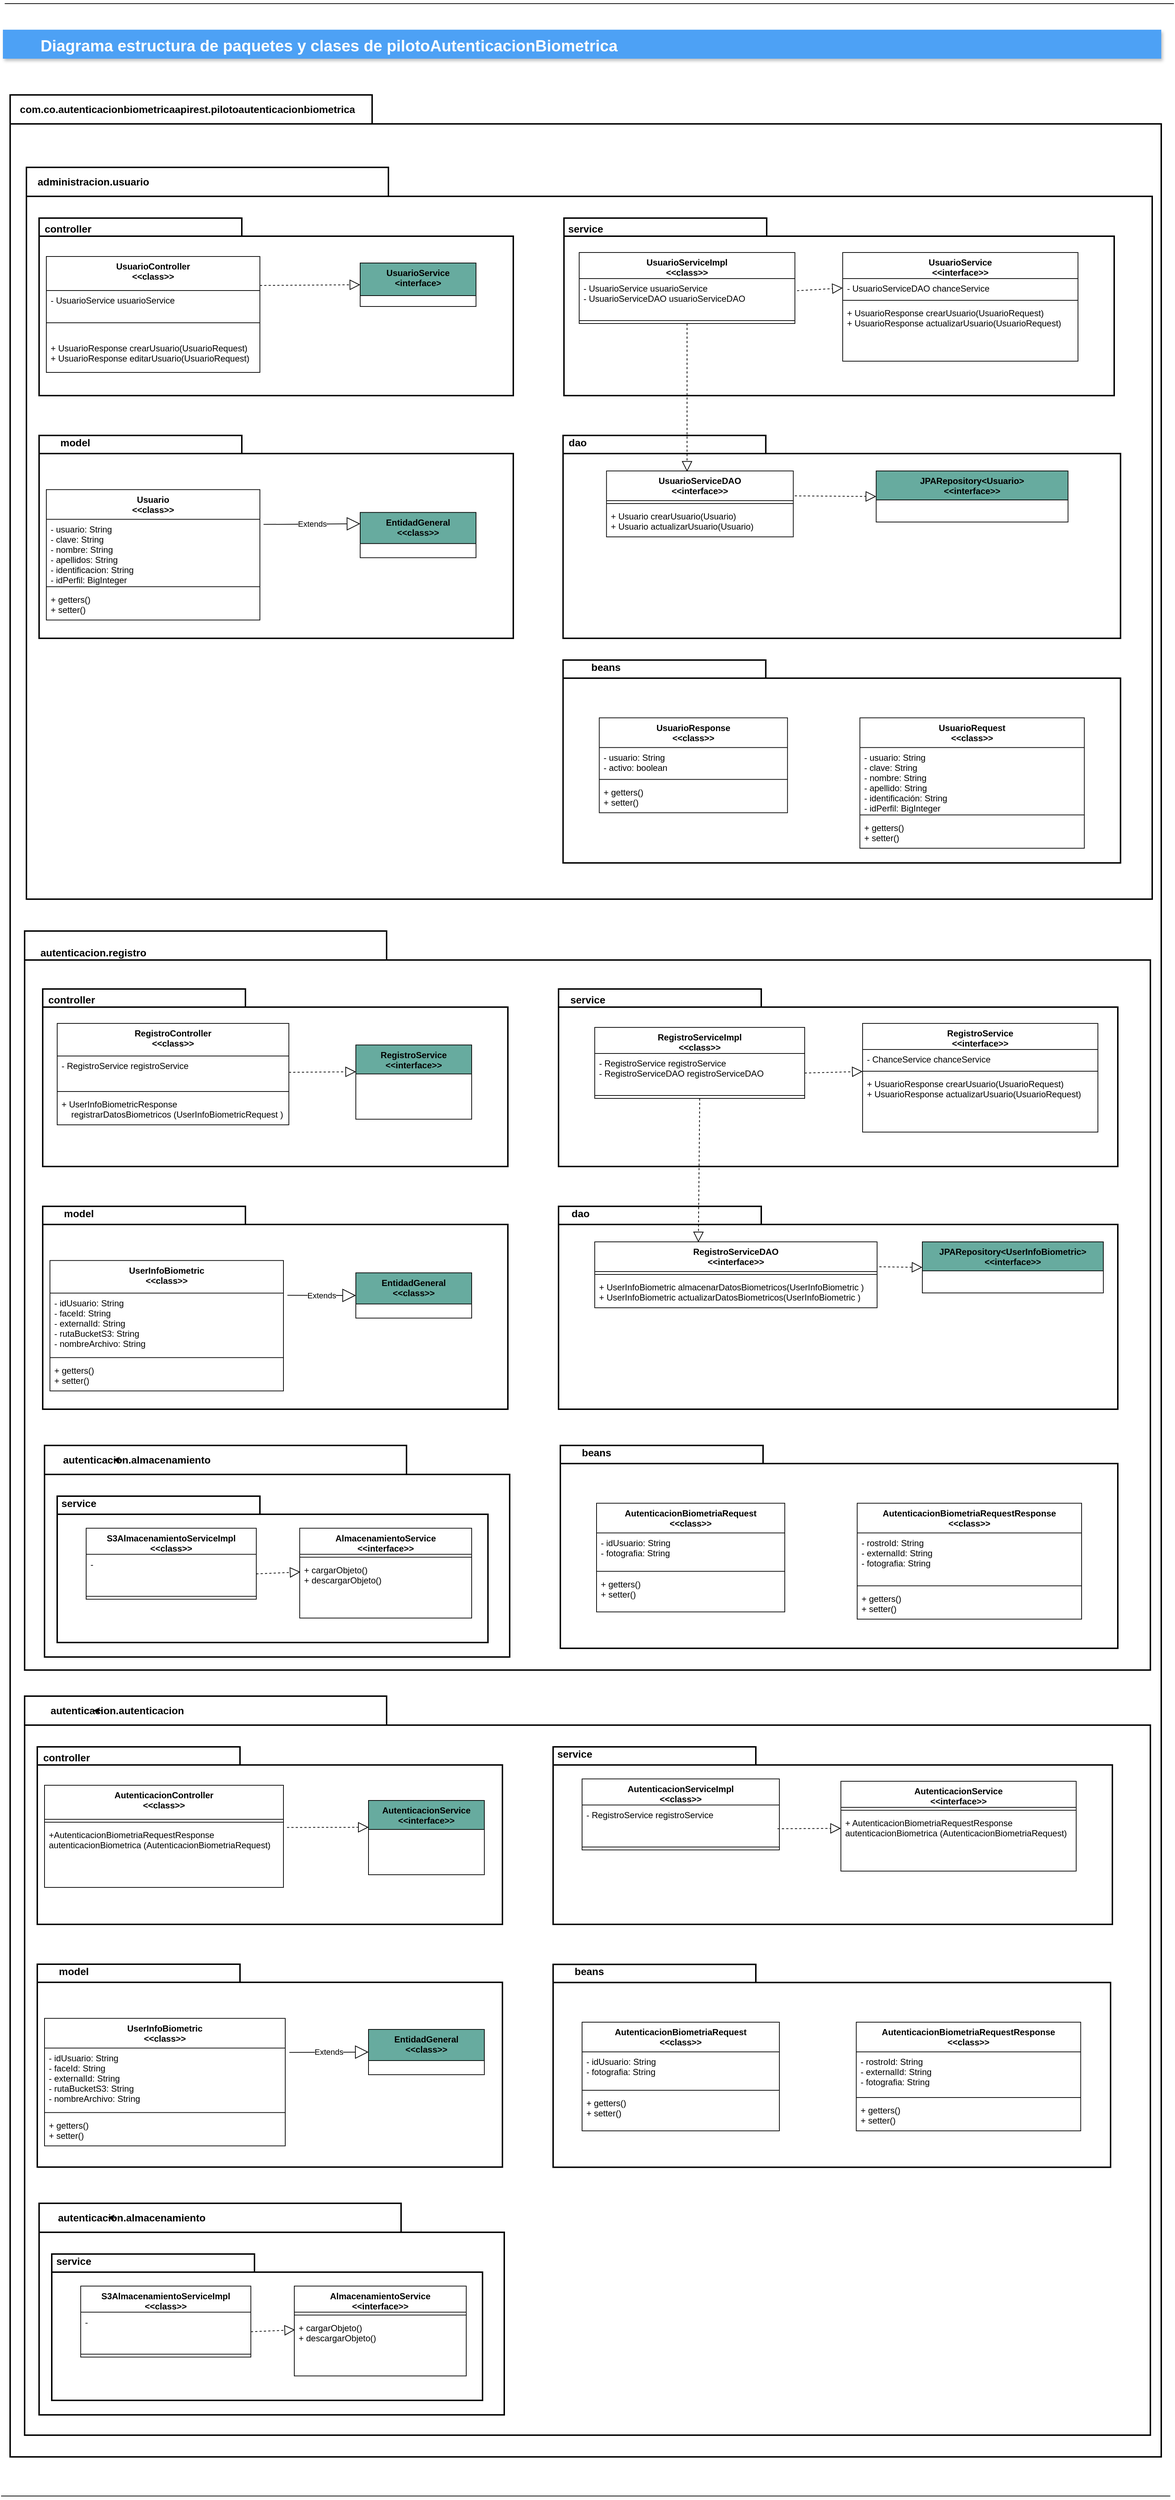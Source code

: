 <mxfile version="15.1.2" type="github">
  <diagram name="Page-1" id="C5RBs43oDa-KdzZeNtuy">
    <mxGraphModel dx="2274" dy="1919" grid="1" gridSize="10" guides="1" tooltips="1" connect="1" arrows="1" fold="1" page="1" pageScale="1" pageWidth="827" pageHeight="1169" math="0" shadow="0">
      <root>
        <mxCell id="WIyWlLk6GJQsqaUBKTNV-0" />
        <mxCell id="WIyWlLk6GJQsqaUBKTNV-1" parent="WIyWlLk6GJQsqaUBKTNV-0" />
        <mxCell id="ZkG7YZKgN6aRXEiA2xdE-0" value="" style="shape=folder;tabWidth=500;tabHeight=40;tabPosition=left;strokeWidth=2;html=1;whiteSpace=wrap;align=center;" parent="WIyWlLk6GJQsqaUBKTNV-1" vertex="1">
          <mxGeometry x="-800" y="90" width="1590" height="3260" as="geometry" />
        </mxCell>
        <mxCell id="ZkG7YZKgN6aRXEiA2xdE-43" value="" style="shape=folder;tabWidth=500;tabHeight=40;tabPosition=left;strokeWidth=2;html=1;whiteSpace=wrap;align=center;" parent="WIyWlLk6GJQsqaUBKTNV-1" vertex="1">
          <mxGeometry x="-777.5" y="190" width="1555" height="1010" as="geometry" />
        </mxCell>
        <mxCell id="ZkG7YZKgN6aRXEiA2xdE-1" value="&lt;b&gt;&lt;font style=&quot;font-size: 14px&quot;&gt;com.&lt;/font&gt;&lt;/b&gt;&lt;font&gt;&lt;b style=&quot;font-size: 14px&quot;&gt;co.autenticacionbiometricaapirest.&lt;/b&gt;&lt;span style=&quot;font-size: 14px&quot;&gt;&lt;b&gt;pilotoautenticacionbiometrica&lt;/b&gt;&lt;/span&gt;&lt;/font&gt;" style="text;html=1;strokeColor=none;fillColor=none;align=center;verticalAlign=middle;whiteSpace=wrap;rounded=0;" parent="WIyWlLk6GJQsqaUBKTNV-1" vertex="1">
          <mxGeometry x="-575" y="100" width="40" height="20" as="geometry" />
        </mxCell>
        <mxCell id="ZkG7YZKgN6aRXEiA2xdE-2" value="" style="shape=folder;tabWidth=280;tabHeight=25;tabPosition=left;strokeWidth=2;html=1;whiteSpace=wrap;align=center;" parent="WIyWlLk6GJQsqaUBKTNV-1" vertex="1">
          <mxGeometry x="-760" y="260" width="655" height="245" as="geometry" />
        </mxCell>
        <mxCell id="ZkG7YZKgN6aRXEiA2xdE-3" value="&lt;b&gt;&lt;font style=&quot;font-size: 14px&quot;&gt;controller&lt;/font&gt;&lt;/b&gt;" style="text;html=1;strokeColor=none;fillColor=none;align=center;verticalAlign=middle;whiteSpace=wrap;rounded=0;" parent="WIyWlLk6GJQsqaUBKTNV-1" vertex="1">
          <mxGeometry x="-740" y="265" width="40" height="20" as="geometry" />
        </mxCell>
        <mxCell id="ZkG7YZKgN6aRXEiA2xdE-4" value="" style="shape=folder;tabWidth=280;tabHeight=25;tabPosition=left;strokeWidth=2;html=1;whiteSpace=wrap;align=center;" parent="WIyWlLk6GJQsqaUBKTNV-1" vertex="1">
          <mxGeometry x="-760" y="560" width="655" height="280" as="geometry" />
        </mxCell>
        <mxCell id="ZkG7YZKgN6aRXEiA2xdE-5" value="&lt;b&gt;&lt;font style=&quot;font-size: 14px&quot;&gt;model&lt;/font&gt;&lt;/b&gt;" style="text;html=1;strokeColor=none;fillColor=none;align=center;verticalAlign=middle;whiteSpace=wrap;rounded=0;" parent="WIyWlLk6GJQsqaUBKTNV-1" vertex="1">
          <mxGeometry x="-730" y="560" width="40" height="20" as="geometry" />
        </mxCell>
        <mxCell id="ZkG7YZKgN6aRXEiA2xdE-6" value="" style="shape=folder;tabWidth=280;tabHeight=25;tabPosition=left;strokeWidth=2;html=1;whiteSpace=wrap;align=center;" parent="WIyWlLk6GJQsqaUBKTNV-1" vertex="1">
          <mxGeometry x="-35" y="260" width="760" height="245" as="geometry" />
        </mxCell>
        <mxCell id="ZkG7YZKgN6aRXEiA2xdE-7" value="&lt;b&gt;&lt;font style=&quot;font-size: 14px&quot;&gt;service&lt;/font&gt;&lt;/b&gt;" style="text;html=1;strokeColor=none;fillColor=none;align=center;verticalAlign=middle;whiteSpace=wrap;rounded=0;" parent="WIyWlLk6GJQsqaUBKTNV-1" vertex="1">
          <mxGeometry x="-25" y="265" width="40" height="20" as="geometry" />
        </mxCell>
        <mxCell id="ZkG7YZKgN6aRXEiA2xdE-8" value="" style="shape=folder;tabWidth=280;tabHeight=25;tabPosition=left;strokeWidth=2;html=1;whiteSpace=wrap;align=center;" parent="WIyWlLk6GJQsqaUBKTNV-1" vertex="1">
          <mxGeometry x="-36.25" y="560" width="770" height="280" as="geometry" />
        </mxCell>
        <mxCell id="ZkG7YZKgN6aRXEiA2xdE-9" value="&lt;b&gt;&lt;font style=&quot;font-size: 14px&quot;&gt;dao&lt;/font&gt;&lt;/b&gt;" style="text;html=1;strokeColor=none;fillColor=none;align=center;verticalAlign=middle;whiteSpace=wrap;rounded=0;" parent="WIyWlLk6GJQsqaUBKTNV-1" vertex="1">
          <mxGeometry x="-36.25" y="560" width="40" height="20" as="geometry" />
        </mxCell>
        <mxCell id="ZkG7YZKgN6aRXEiA2xdE-10" value="UsuarioController&#xa;&lt;&lt;class&gt;&gt;" style="swimlane;fontStyle=1;align=center;verticalAlign=top;childLayout=stackLayout;horizontal=1;startSize=47;horizontalStack=0;resizeParent=1;resizeParentMax=0;resizeLast=0;collapsible=1;marginBottom=0;" parent="WIyWlLk6GJQsqaUBKTNV-1" vertex="1">
          <mxGeometry x="-750" y="313" width="295" height="160" as="geometry" />
        </mxCell>
        <mxCell id="pT40YXzvtfvU8U6z0MkU-7" value="- UsuarioService usuarioService" style="text;strokeColor=none;fillColor=none;align=left;verticalAlign=top;spacingLeft=4;spacingRight=4;overflow=hidden;rotatable=0;points=[[0,0.5],[1,0.5]];portConstraint=eastwest;" parent="ZkG7YZKgN6aRXEiA2xdE-10" vertex="1">
          <mxGeometry y="47" width="295" height="23" as="geometry" />
        </mxCell>
        <mxCell id="ZkG7YZKgN6aRXEiA2xdE-11" value="" style="line;strokeWidth=1;fillColor=none;align=left;verticalAlign=middle;spacingTop=-1;spacingLeft=3;spacingRight=3;rotatable=0;labelPosition=right;points=[];portConstraint=eastwest;" parent="ZkG7YZKgN6aRXEiA2xdE-10" vertex="1">
          <mxGeometry y="70" width="295" height="43" as="geometry" />
        </mxCell>
        <mxCell id="ZkG7YZKgN6aRXEiA2xdE-12" value="+ UsuarioResponse crearUsuario(UsuarioRequest)&#xa;+ UsuarioResponse editarUsuario(UsuarioRequest)" style="text;strokeColor=none;fillColor=none;align=left;verticalAlign=top;spacingLeft=4;spacingRight=4;overflow=hidden;rotatable=0;points=[[0,0.5],[1,0.5]];portConstraint=eastwest;" parent="ZkG7YZKgN6aRXEiA2xdE-10" vertex="1">
          <mxGeometry y="113" width="295" height="47" as="geometry" />
        </mxCell>
        <mxCell id="ZkG7YZKgN6aRXEiA2xdE-14" value="UsuarioService&#xa;&lt;interface&gt;" style="swimlane;fontStyle=1;align=center;verticalAlign=top;childLayout=stackLayout;horizontal=1;startSize=45;horizontalStack=0;resizeParent=1;resizeParentMax=0;resizeLast=0;collapsible=1;marginBottom=0;fillColor=#67AB9F;" parent="WIyWlLk6GJQsqaUBKTNV-1" vertex="1">
          <mxGeometry x="-316.5" y="322" width="160" height="60" as="geometry" />
        </mxCell>
        <mxCell id="ZkG7YZKgN6aRXEiA2xdE-18" value="Extends" style="endArrow=block;endSize=16;endFill=0;html=1;entryX=0;entryY=0.25;entryDx=0;entryDy=0;exitX=1.017;exitY=0.267;exitDx=0;exitDy=0;exitPerimeter=0;startArrow=none;" parent="WIyWlLk6GJQsqaUBKTNV-1" source="ZkG7YZKgN6aRXEiA2xdE-54" target="ZkG7YZKgN6aRXEiA2xdE-98" edge="1">
          <mxGeometry width="160" relative="1" as="geometry">
            <mxPoint x="-566.94" y="690.282" as="sourcePoint" />
            <mxPoint x="-455" y="670" as="targetPoint" />
          </mxGeometry>
        </mxCell>
        <mxCell id="ZkG7YZKgN6aRXEiA2xdE-27" value="UsuarioServiceImpl&#xa;&lt;&lt;class&gt;&gt;" style="swimlane;fontStyle=1;align=center;verticalAlign=top;childLayout=stackLayout;horizontal=1;startSize=36;horizontalStack=0;resizeParent=1;resizeParentMax=0;resizeLast=0;collapsible=1;marginBottom=0;fillColor=#FFFFFF;" parent="WIyWlLk6GJQsqaUBKTNV-1" vertex="1">
          <mxGeometry x="-14" y="307.5" width="298" height="98" as="geometry" />
        </mxCell>
        <mxCell id="ZkG7YZKgN6aRXEiA2xdE-28" value="- UsuarioService usuarioService&#xa;- UsuarioServiceDAO usuarioServiceDAO" style="text;strokeColor=none;fillColor=none;align=left;verticalAlign=top;spacingLeft=4;spacingRight=4;overflow=hidden;rotatable=0;points=[[0,0.5],[1,0.5]];portConstraint=eastwest;" parent="ZkG7YZKgN6aRXEiA2xdE-27" vertex="1">
          <mxGeometry y="36" width="298" height="54" as="geometry" />
        </mxCell>
        <mxCell id="ZkG7YZKgN6aRXEiA2xdE-29" value="" style="line;strokeWidth=1;fillColor=none;align=left;verticalAlign=middle;spacingTop=-1;spacingLeft=3;spacingRight=3;rotatable=0;labelPosition=right;points=[];portConstraint=eastwest;" parent="ZkG7YZKgN6aRXEiA2xdE-27" vertex="1">
          <mxGeometry y="90" width="298" height="8" as="geometry" />
        </mxCell>
        <mxCell id="ZkG7YZKgN6aRXEiA2xdE-33" value="Diagrama estructura de paquetes y clases de pilotoAutenticacionBiometrica" style="fillColor=#4DA1F5;strokeColor=none;shadow=1;gradientColor=none;fontSize=22;align=left;spacingLeft=50;fontColor=#ffffff;fontStyle=1" parent="WIyWlLk6GJQsqaUBKTNV-1" vertex="1">
          <mxGeometry x="-810" width="1600" height="40" as="geometry" />
        </mxCell>
        <mxCell id="ZkG7YZKgN6aRXEiA2xdE-34" value="" style="line;strokeWidth=1;fillColor=none;align=left;verticalAlign=middle;spacingTop=-1;spacingLeft=3;spacingRight=3;rotatable=0;labelPosition=right;points=[];portConstraint=eastwest;" parent="WIyWlLk6GJQsqaUBKTNV-1" vertex="1">
          <mxGeometry x="-812.5" y="3400" width="1615" height="8" as="geometry" />
        </mxCell>
        <mxCell id="ZkG7YZKgN6aRXEiA2xdE-35" value="UsuarioServiceDAO&#xa;&lt;&lt;interface&gt;&gt;" style="swimlane;fontStyle=1;align=center;verticalAlign=top;childLayout=stackLayout;horizontal=1;startSize=41;horizontalStack=0;resizeParent=1;resizeParentMax=0;resizeLast=0;collapsible=1;marginBottom=0;fillColor=#FFFFFF;" parent="WIyWlLk6GJQsqaUBKTNV-1" vertex="1">
          <mxGeometry x="23.75" y="609" width="258" height="91" as="geometry" />
        </mxCell>
        <mxCell id="ZkG7YZKgN6aRXEiA2xdE-37" value="" style="line;strokeWidth=1;fillColor=none;align=left;verticalAlign=middle;spacingTop=-1;spacingLeft=3;spacingRight=3;rotatable=0;labelPosition=right;points=[];portConstraint=eastwest;" parent="ZkG7YZKgN6aRXEiA2xdE-35" vertex="1">
          <mxGeometry y="41" width="258" height="8" as="geometry" />
        </mxCell>
        <mxCell id="ZkG7YZKgN6aRXEiA2xdE-38" value="+ Usuario crearUsuario(Usuario)&#xa;+ Usuario actualizarUsuario(Usuario)" style="text;strokeColor=none;fillColor=none;align=left;verticalAlign=top;spacingLeft=4;spacingRight=4;overflow=hidden;rotatable=0;points=[[0,0.5],[1,0.5]];portConstraint=eastwest;" parent="ZkG7YZKgN6aRXEiA2xdE-35" vertex="1">
          <mxGeometry y="49" width="258" height="42" as="geometry" />
        </mxCell>
        <mxCell id="ZkG7YZKgN6aRXEiA2xdE-40" value="JPARepository&lt;Usuario&gt;&#xa;&lt;&lt;interface&gt;&gt;" style="swimlane;fontStyle=1;align=center;verticalAlign=top;childLayout=stackLayout;horizontal=1;startSize=40;horizontalStack=0;resizeParent=1;resizeParentMax=0;resizeLast=0;collapsible=1;marginBottom=0;fillColor=#67AB9F;" parent="WIyWlLk6GJQsqaUBKTNV-1" vertex="1">
          <mxGeometry x="396.25" y="609" width="265" height="70.5" as="geometry" />
        </mxCell>
        <mxCell id="ZkG7YZKgN6aRXEiA2xdE-44" value="&lt;span style=&quot;font-size: 14px&quot;&gt;&lt;b&gt;administracion.usuario&lt;/b&gt;&lt;/span&gt;" style="text;html=1;strokeColor=none;fillColor=none;align=center;verticalAlign=middle;whiteSpace=wrap;rounded=0;" parent="WIyWlLk6GJQsqaUBKTNV-1" vertex="1">
          <mxGeometry x="-705" y="200" width="40" height="20" as="geometry" />
        </mxCell>
        <mxCell id="ZkG7YZKgN6aRXEiA2xdE-48" value="" style="endArrow=block;dashed=1;endFill=0;endSize=12;html=1;exitX=1.01;exitY=0.31;exitDx=0;exitDy=0;entryX=0;entryY=0.5;entryDx=0;entryDy=0;exitPerimeter=0;" parent="WIyWlLk6GJQsqaUBKTNV-1" source="ZkG7YZKgN6aRXEiA2xdE-28" target="ZkG7YZKgN6aRXEiA2xdE-50" edge="1">
          <mxGeometry width="160" relative="1" as="geometry">
            <mxPoint x="385" y="400" as="sourcePoint" />
            <mxPoint x="375" y="370" as="targetPoint" />
          </mxGeometry>
        </mxCell>
        <mxCell id="ZkG7YZKgN6aRXEiA2xdE-49" value="UsuarioService&#xa;&lt;&lt;interface&gt;&gt;" style="swimlane;fontStyle=1;align=center;verticalAlign=top;childLayout=stackLayout;horizontal=1;startSize=36;horizontalStack=0;resizeParent=1;resizeParentMax=0;resizeLast=0;collapsible=1;marginBottom=0;fillColor=#FFFFFF;" parent="WIyWlLk6GJQsqaUBKTNV-1" vertex="1">
          <mxGeometry x="350" y="307.5" width="325" height="150" as="geometry" />
        </mxCell>
        <mxCell id="ZkG7YZKgN6aRXEiA2xdE-50" value="- UsuarioServiceDAO chanceService" style="text;strokeColor=none;fillColor=none;align=left;verticalAlign=top;spacingLeft=4;spacingRight=4;overflow=hidden;rotatable=0;points=[[0,0.5],[1,0.5]];portConstraint=eastwest;" parent="ZkG7YZKgN6aRXEiA2xdE-49" vertex="1">
          <mxGeometry y="36" width="325" height="26" as="geometry" />
        </mxCell>
        <mxCell id="ZkG7YZKgN6aRXEiA2xdE-51" value="" style="line;strokeWidth=1;fillColor=none;align=left;verticalAlign=middle;spacingTop=-1;spacingLeft=3;spacingRight=3;rotatable=0;labelPosition=right;points=[];portConstraint=eastwest;" parent="ZkG7YZKgN6aRXEiA2xdE-49" vertex="1">
          <mxGeometry y="62" width="325" height="8" as="geometry" />
        </mxCell>
        <mxCell id="ZkG7YZKgN6aRXEiA2xdE-52" value="+ UsuarioResponse crearUsuario(UsuarioRequest)&#xa;+ UsuarioResponse actualizarUsuario(UsuarioRequest)" style="text;strokeColor=none;fillColor=none;align=left;verticalAlign=top;spacingLeft=4;spacingRight=4;overflow=hidden;rotatable=0;points=[[0,0.5],[1,0.5]];portConstraint=eastwest;" parent="ZkG7YZKgN6aRXEiA2xdE-49" vertex="1">
          <mxGeometry y="70" width="325" height="80" as="geometry" />
        </mxCell>
        <mxCell id="ZkG7YZKgN6aRXEiA2xdE-53" value="" style="endArrow=block;dashed=1;endFill=0;endSize=12;html=1;exitX=1.008;exitY=0.378;exitDx=0;exitDy=0;entryX=0;entryY=0.5;entryDx=0;entryDy=0;exitPerimeter=0;" parent="WIyWlLk6GJQsqaUBKTNV-1" source="ZkG7YZKgN6aRXEiA2xdE-35" target="ZkG7YZKgN6aRXEiA2xdE-40" edge="1">
          <mxGeometry width="160" relative="1" as="geometry">
            <mxPoint x="273.75" y="670" as="sourcePoint" />
            <mxPoint x="388.75" y="636.88" as="targetPoint" />
          </mxGeometry>
        </mxCell>
        <mxCell id="ZkG7YZKgN6aRXEiA2xdE-54" value="Usuario&#xa;&lt;&lt;class&gt;&gt;" style="swimlane;fontStyle=1;align=center;verticalAlign=top;childLayout=stackLayout;horizontal=1;startSize=41;horizontalStack=0;resizeParent=1;resizeParentMax=0;resizeLast=0;collapsible=1;marginBottom=0;fillColor=#FFFFFF;" parent="WIyWlLk6GJQsqaUBKTNV-1" vertex="1">
          <mxGeometry x="-750" y="634.75" width="295" height="180" as="geometry" />
        </mxCell>
        <mxCell id="ZkG7YZKgN6aRXEiA2xdE-55" value="- usuario: String&#xa;- clave: String&#xa;- nombre: String&#xa;- apellidos: String&#xa;- identificacion: String&#xa;- idPerfil: BigInteger" style="text;strokeColor=none;fillColor=none;align=left;verticalAlign=top;spacingLeft=4;spacingRight=4;overflow=hidden;rotatable=0;points=[[0,0.5],[1,0.5]];portConstraint=eastwest;" parent="ZkG7YZKgN6aRXEiA2xdE-54" vertex="1">
          <mxGeometry y="41" width="295" height="89" as="geometry" />
        </mxCell>
        <mxCell id="ZkG7YZKgN6aRXEiA2xdE-56" value="" style="line;strokeWidth=1;fillColor=none;align=left;verticalAlign=middle;spacingTop=-1;spacingLeft=3;spacingRight=3;rotatable=0;labelPosition=right;points=[];portConstraint=eastwest;" parent="ZkG7YZKgN6aRXEiA2xdE-54" vertex="1">
          <mxGeometry y="130" width="295" height="8" as="geometry" />
        </mxCell>
        <mxCell id="ZkG7YZKgN6aRXEiA2xdE-57" value="+ getters()&#xa;+ setter()" style="text;strokeColor=none;fillColor=none;align=left;verticalAlign=top;spacingLeft=4;spacingRight=4;overflow=hidden;rotatable=0;points=[[0,0.5],[1,0.5]];portConstraint=eastwest;" parent="ZkG7YZKgN6aRXEiA2xdE-54" vertex="1">
          <mxGeometry y="138" width="295" height="42" as="geometry" />
        </mxCell>
        <mxCell id="ZkG7YZKgN6aRXEiA2xdE-59" value="" style="shape=folder;tabWidth=500;tabHeight=40;tabPosition=left;strokeWidth=2;html=1;whiteSpace=wrap;align=center;" parent="WIyWlLk6GJQsqaUBKTNV-1" vertex="1">
          <mxGeometry x="-780" y="1244" width="1555" height="1020" as="geometry" />
        </mxCell>
        <mxCell id="ZkG7YZKgN6aRXEiA2xdE-60" value="" style="shape=folder;tabWidth=280;tabHeight=25;tabPosition=left;strokeWidth=2;html=1;whiteSpace=wrap;align=center;" parent="WIyWlLk6GJQsqaUBKTNV-1" vertex="1">
          <mxGeometry x="-755" y="1324" width="642.5" height="245" as="geometry" />
        </mxCell>
        <mxCell id="ZkG7YZKgN6aRXEiA2xdE-61" value="&lt;b&gt;&lt;font style=&quot;font-size: 14px&quot;&gt;controller&lt;/font&gt;&lt;/b&gt;" style="text;html=1;strokeColor=none;fillColor=none;align=center;verticalAlign=middle;whiteSpace=wrap;rounded=0;" parent="WIyWlLk6GJQsqaUBKTNV-1" vertex="1">
          <mxGeometry x="-735" y="1329" width="40" height="20" as="geometry" />
        </mxCell>
        <mxCell id="ZkG7YZKgN6aRXEiA2xdE-62" value="" style="shape=folder;tabWidth=280;tabHeight=25;tabPosition=left;strokeWidth=2;html=1;whiteSpace=wrap;align=center;" parent="WIyWlLk6GJQsqaUBKTNV-1" vertex="1">
          <mxGeometry x="-755" y="1624" width="642.5" height="280" as="geometry" />
        </mxCell>
        <mxCell id="ZkG7YZKgN6aRXEiA2xdE-63" value="&lt;b&gt;&lt;font style=&quot;font-size: 14px&quot;&gt;model&lt;/font&gt;&lt;/b&gt;" style="text;html=1;strokeColor=none;fillColor=none;align=center;verticalAlign=middle;whiteSpace=wrap;rounded=0;" parent="WIyWlLk6GJQsqaUBKTNV-1" vertex="1">
          <mxGeometry x="-725" y="1624" width="40" height="20" as="geometry" />
        </mxCell>
        <mxCell id="ZkG7YZKgN6aRXEiA2xdE-64" value="" style="shape=folder;tabWidth=280;tabHeight=25;tabPosition=left;strokeWidth=2;html=1;whiteSpace=wrap;align=center;" parent="WIyWlLk6GJQsqaUBKTNV-1" vertex="1">
          <mxGeometry x="-42.5" y="1324" width="772.5" height="245" as="geometry" />
        </mxCell>
        <mxCell id="ZkG7YZKgN6aRXEiA2xdE-65" value="&lt;b&gt;&lt;font style=&quot;font-size: 14px&quot;&gt;service&lt;/font&gt;&lt;/b&gt;" style="text;html=1;strokeColor=none;fillColor=none;align=center;verticalAlign=middle;whiteSpace=wrap;rounded=0;" parent="WIyWlLk6GJQsqaUBKTNV-1" vertex="1">
          <mxGeometry x="-22.5" y="1329" width="40" height="20" as="geometry" />
        </mxCell>
        <mxCell id="ZkG7YZKgN6aRXEiA2xdE-66" value="" style="shape=folder;tabWidth=280;tabHeight=25;tabPosition=left;strokeWidth=2;html=1;whiteSpace=wrap;align=center;" parent="WIyWlLk6GJQsqaUBKTNV-1" vertex="1">
          <mxGeometry x="-42.5" y="1624" width="772.5" height="280" as="geometry" />
        </mxCell>
        <mxCell id="ZkG7YZKgN6aRXEiA2xdE-67" value="&lt;b&gt;&lt;font style=&quot;font-size: 14px&quot;&gt;dao&lt;/font&gt;&lt;/b&gt;" style="text;html=1;strokeColor=none;fillColor=none;align=center;verticalAlign=middle;whiteSpace=wrap;rounded=0;" parent="WIyWlLk6GJQsqaUBKTNV-1" vertex="1">
          <mxGeometry x="-32.5" y="1624" width="40" height="20" as="geometry" />
        </mxCell>
        <mxCell id="ZkG7YZKgN6aRXEiA2xdE-73" value="Extends" style="endArrow=block;endSize=16;endFill=0;html=1;entryX=0;entryY=0.5;entryDx=0;entryDy=0;exitX=1.017;exitY=0.267;exitDx=0;exitDy=0;exitPerimeter=0;startArrow=none;" parent="WIyWlLk6GJQsqaUBKTNV-1" source="ZkG7YZKgN6aRXEiA2xdE-89" target="ZkG7YZKgN6aRXEiA2xdE-74" edge="1">
          <mxGeometry width="160" relative="1" as="geometry">
            <mxPoint x="-561.94" y="1754.282" as="sourcePoint" />
            <mxPoint x="-434" y="1725.5" as="targetPoint" />
          </mxGeometry>
        </mxCell>
        <mxCell id="ZkG7YZKgN6aRXEiA2xdE-74" value="EntidadGeneral&#xa;&lt;&lt;class&gt;&gt;" style="swimlane;fontStyle=1;align=center;verticalAlign=top;childLayout=stackLayout;horizontal=1;startSize=43;horizontalStack=0;resizeParent=1;resizeParentMax=0;resizeLast=0;collapsible=1;marginBottom=0;fillColor=#67AB9F;" parent="WIyWlLk6GJQsqaUBKTNV-1" vertex="1">
          <mxGeometry x="-322.5" y="1715.75" width="160" height="62.5" as="geometry" />
        </mxCell>
        <mxCell id="ZkG7YZKgN6aRXEiA2xdE-75" value="RegistroServiceImpl&#xa;&lt;&lt;class&gt;&gt;" style="swimlane;fontStyle=1;align=center;verticalAlign=top;childLayout=stackLayout;horizontal=1;startSize=36;horizontalStack=0;resizeParent=1;resizeParentMax=0;resizeLast=0;collapsible=1;marginBottom=0;fillColor=#FFFFFF;" parent="WIyWlLk6GJQsqaUBKTNV-1" vertex="1">
          <mxGeometry x="7.5" y="1377" width="290" height="98" as="geometry" />
        </mxCell>
        <mxCell id="ZkG7YZKgN6aRXEiA2xdE-76" value="- RegistroService registroService&#xa;- RegistroServiceDAO registroServiceDAO" style="text;strokeColor=none;fillColor=none;align=left;verticalAlign=top;spacingLeft=4;spacingRight=4;overflow=hidden;rotatable=0;points=[[0,0.5],[1,0.5]];portConstraint=eastwest;" parent="ZkG7YZKgN6aRXEiA2xdE-75" vertex="1">
          <mxGeometry y="36" width="290" height="54" as="geometry" />
        </mxCell>
        <mxCell id="ZkG7YZKgN6aRXEiA2xdE-77" value="" style="line;strokeWidth=1;fillColor=none;align=left;verticalAlign=middle;spacingTop=-1;spacingLeft=3;spacingRight=3;rotatable=0;labelPosition=right;points=[];portConstraint=eastwest;" parent="ZkG7YZKgN6aRXEiA2xdE-75" vertex="1">
          <mxGeometry y="90" width="290" height="8" as="geometry" />
        </mxCell>
        <mxCell id="ZkG7YZKgN6aRXEiA2xdE-78" value="RegistroServiceDAO&#xa;&lt;&lt;interface&gt;&gt;" style="swimlane;fontStyle=1;align=center;verticalAlign=top;childLayout=stackLayout;horizontal=1;startSize=41;horizontalStack=0;resizeParent=1;resizeParentMax=0;resizeLast=0;collapsible=1;marginBottom=0;fillColor=#FFFFFF;" parent="WIyWlLk6GJQsqaUBKTNV-1" vertex="1">
          <mxGeometry x="7.5" y="1673" width="390" height="91" as="geometry" />
        </mxCell>
        <mxCell id="ZkG7YZKgN6aRXEiA2xdE-79" value="" style="line;strokeWidth=1;fillColor=none;align=left;verticalAlign=middle;spacingTop=-1;spacingLeft=3;spacingRight=3;rotatable=0;labelPosition=right;points=[];portConstraint=eastwest;" parent="ZkG7YZKgN6aRXEiA2xdE-78" vertex="1">
          <mxGeometry y="41" width="390" height="8" as="geometry" />
        </mxCell>
        <mxCell id="ZkG7YZKgN6aRXEiA2xdE-80" value="+ UserInfoBiometric almacenarDatosBiometricos(UserInfoBiometric )&#xa;+ UserInfoBiometric actualizarDatosBiometricos(UserInfoBiometric )" style="text;strokeColor=none;fillColor=none;align=left;verticalAlign=top;spacingLeft=4;spacingRight=4;overflow=hidden;rotatable=0;points=[[0,0.5],[1,0.5]];portConstraint=eastwest;" parent="ZkG7YZKgN6aRXEiA2xdE-78" vertex="1">
          <mxGeometry y="49" width="390" height="42" as="geometry" />
        </mxCell>
        <mxCell id="ZkG7YZKgN6aRXEiA2xdE-81" value="JPARepository&lt;UserInfoBiometric&gt;&#xa;&lt;&lt;interface&gt;&gt;" style="swimlane;fontStyle=1;align=center;verticalAlign=top;childLayout=stackLayout;horizontal=1;startSize=40;horizontalStack=0;resizeParent=1;resizeParentMax=0;resizeLast=0;collapsible=1;marginBottom=0;fillColor=#67AB9F;" parent="WIyWlLk6GJQsqaUBKTNV-1" vertex="1">
          <mxGeometry x="460" y="1673" width="250" height="70.5" as="geometry" />
        </mxCell>
        <mxCell id="ZkG7YZKgN6aRXEiA2xdE-82" value="&lt;span style=&quot;font-size: 14px&quot;&gt;&lt;b&gt;autenticacion.registro&lt;/b&gt;&lt;/span&gt;" style="text;html=1;strokeColor=none;fillColor=none;align=center;verticalAlign=middle;whiteSpace=wrap;rounded=0;" parent="WIyWlLk6GJQsqaUBKTNV-1" vertex="1">
          <mxGeometry x="-705" y="1264" width="40" height="20" as="geometry" />
        </mxCell>
        <mxCell id="ZkG7YZKgN6aRXEiA2xdE-83" value="" style="endArrow=block;dashed=1;endFill=0;endSize=12;html=1;entryX=0;entryY=0.545;entryDx=0;entryDy=0;entryPerimeter=0;exitX=1;exitY=0.5;exitDx=0;exitDy=0;" parent="WIyWlLk6GJQsqaUBKTNV-1" source="ZkG7YZKgN6aRXEiA2xdE-76" target="ZkG7YZKgN6aRXEiA2xdE-86" edge="1">
          <mxGeometry width="160" relative="1" as="geometry">
            <mxPoint x="267.5" y="1437" as="sourcePoint" />
            <mxPoint x="355" y="1436.5" as="targetPoint" />
          </mxGeometry>
        </mxCell>
        <mxCell id="ZkG7YZKgN6aRXEiA2xdE-84" value="RegistroService&#xa;&lt;&lt;interface&gt;&gt;" style="swimlane;fontStyle=1;align=center;verticalAlign=top;childLayout=stackLayout;horizontal=1;startSize=36;horizontalStack=0;resizeParent=1;resizeParentMax=0;resizeLast=0;collapsible=1;marginBottom=0;fillColor=#FFFFFF;" parent="WIyWlLk6GJQsqaUBKTNV-1" vertex="1">
          <mxGeometry x="377.5" y="1371.5" width="325" height="150" as="geometry" />
        </mxCell>
        <mxCell id="ZkG7YZKgN6aRXEiA2xdE-85" value="- ChanceService chanceService" style="text;strokeColor=none;fillColor=none;align=left;verticalAlign=top;spacingLeft=4;spacingRight=4;overflow=hidden;rotatable=0;points=[[0,0.5],[1,0.5]];portConstraint=eastwest;" parent="ZkG7YZKgN6aRXEiA2xdE-84" vertex="1">
          <mxGeometry y="36" width="325" height="26" as="geometry" />
        </mxCell>
        <mxCell id="ZkG7YZKgN6aRXEiA2xdE-86" value="" style="line;strokeWidth=1;fillColor=none;align=left;verticalAlign=middle;spacingTop=-1;spacingLeft=3;spacingRight=3;rotatable=0;labelPosition=right;points=[];portConstraint=eastwest;" parent="ZkG7YZKgN6aRXEiA2xdE-84" vertex="1">
          <mxGeometry y="62" width="325" height="8" as="geometry" />
        </mxCell>
        <mxCell id="ZkG7YZKgN6aRXEiA2xdE-87" value="+ UsuarioResponse crearUsuario(UsuarioRequest)&#xa;+ UsuarioResponse actualizarUsuario(UsuarioRequest)" style="text;strokeColor=none;fillColor=none;align=left;verticalAlign=top;spacingLeft=4;spacingRight=4;overflow=hidden;rotatable=0;points=[[0,0.5],[1,0.5]];portConstraint=eastwest;" parent="ZkG7YZKgN6aRXEiA2xdE-84" vertex="1">
          <mxGeometry y="70" width="325" height="80" as="geometry" />
        </mxCell>
        <mxCell id="ZkG7YZKgN6aRXEiA2xdE-88" value="" style="endArrow=block;dashed=1;endFill=0;endSize=12;html=1;exitX=1.008;exitY=0.378;exitDx=0;exitDy=0;entryX=0;entryY=0.5;entryDx=0;entryDy=0;exitPerimeter=0;" parent="WIyWlLk6GJQsqaUBKTNV-1" source="ZkG7YZKgN6aRXEiA2xdE-78" target="ZkG7YZKgN6aRXEiA2xdE-81" edge="1">
          <mxGeometry width="160" relative="1" as="geometry">
            <mxPoint x="375" y="1734" as="sourcePoint" />
            <mxPoint x="490" y="1700.88" as="targetPoint" />
          </mxGeometry>
        </mxCell>
        <mxCell id="ZkG7YZKgN6aRXEiA2xdE-89" value="UserInfoBiometric&#xa;&lt;&lt;class&gt;&gt;" style="swimlane;fontStyle=1;align=center;verticalAlign=top;childLayout=stackLayout;horizontal=1;startSize=45;horizontalStack=0;resizeParent=1;resizeParentMax=0;resizeLast=0;collapsible=1;marginBottom=0;fillColor=#FFFFFF;" parent="WIyWlLk6GJQsqaUBKTNV-1" vertex="1">
          <mxGeometry x="-745" y="1698.75" width="322.5" height="180" as="geometry" />
        </mxCell>
        <mxCell id="ZkG7YZKgN6aRXEiA2xdE-90" value="- idUsuario: String&#xa;- faceId: String&#xa;- externalId: String&#xa;- rutaBucketS3: String&#xa;- nombreArchivo: String" style="text;strokeColor=none;fillColor=none;align=left;verticalAlign=top;spacingLeft=4;spacingRight=4;overflow=hidden;rotatable=0;points=[[0,0.5],[1,0.5]];portConstraint=eastwest;" parent="ZkG7YZKgN6aRXEiA2xdE-89" vertex="1">
          <mxGeometry y="45" width="322.5" height="85" as="geometry" />
        </mxCell>
        <mxCell id="ZkG7YZKgN6aRXEiA2xdE-91" value="" style="line;strokeWidth=1;fillColor=none;align=left;verticalAlign=middle;spacingTop=-1;spacingLeft=3;spacingRight=3;rotatable=0;labelPosition=right;points=[];portConstraint=eastwest;" parent="ZkG7YZKgN6aRXEiA2xdE-89" vertex="1">
          <mxGeometry y="130" width="322.5" height="8" as="geometry" />
        </mxCell>
        <mxCell id="ZkG7YZKgN6aRXEiA2xdE-92" value="+ getters()&#xa;+ setter()" style="text;strokeColor=none;fillColor=none;align=left;verticalAlign=top;spacingLeft=4;spacingRight=4;overflow=hidden;rotatable=0;points=[[0,0.5],[1,0.5]];portConstraint=eastwest;" parent="ZkG7YZKgN6aRXEiA2xdE-89" vertex="1">
          <mxGeometry y="138" width="322.5" height="42" as="geometry" />
        </mxCell>
        <mxCell id="ZkG7YZKgN6aRXEiA2xdE-93" value="" style="endArrow=block;dashed=1;endFill=0;endSize=12;html=1;exitX=1;exitY=0.25;exitDx=0;exitDy=0;entryX=0;entryY=0.5;entryDx=0;entryDy=0;" parent="WIyWlLk6GJQsqaUBKTNV-1" source="ZkG7YZKgN6aRXEiA2xdE-10" target="ZkG7YZKgN6aRXEiA2xdE-14" edge="1">
          <mxGeometry width="160" relative="1" as="geometry">
            <mxPoint x="275" y="363.25" as="sourcePoint" />
            <mxPoint x="-495" y="356" as="targetPoint" />
          </mxGeometry>
        </mxCell>
        <mxCell id="ZkG7YZKgN6aRXEiA2xdE-94" value="RegistroService&#xa;&lt;&lt;interface&gt;&gt;" style="swimlane;fontStyle=1;align=center;verticalAlign=top;childLayout=stackLayout;horizontal=1;startSize=40;horizontalStack=0;resizeParent=1;resizeParentMax=0;resizeLast=0;collapsible=1;marginBottom=0;fillColor=#67AB9F;" parent="WIyWlLk6GJQsqaUBKTNV-1" vertex="1">
          <mxGeometry x="-322.5" y="1401.25" width="160" height="102.5" as="geometry" />
        </mxCell>
        <mxCell id="ZkG7YZKgN6aRXEiA2xdE-95" value="" style="endArrow=block;dashed=1;endFill=0;endSize=12;html=1;entryX=0.001;entryY=0.361;entryDx=0;entryDy=0;exitX=1;exitY=0.5;exitDx=0;exitDy=0;entryPerimeter=0;startArrow=none;" parent="WIyWlLk6GJQsqaUBKTNV-1" source="pT40YXzvtfvU8U6z0MkU-3" target="ZkG7YZKgN6aRXEiA2xdE-94" edge="1">
          <mxGeometry width="160" relative="1" as="geometry">
            <mxPoint x="-532.5" y="1434" as="sourcePoint" />
            <mxPoint x="-471.28" y="1435.5" as="targetPoint" />
          </mxGeometry>
        </mxCell>
        <mxCell id="ZkG7YZKgN6aRXEiA2xdE-96" value="" style="endArrow=block;dashed=1;endFill=0;endSize=12;html=1;exitX=0.5;exitY=1;exitDx=0;exitDy=0;" parent="WIyWlLk6GJQsqaUBKTNV-1" source="ZkG7YZKgN6aRXEiA2xdE-27" edge="1">
          <mxGeometry width="160" relative="1" as="geometry">
            <mxPoint x="279.45" y="366.99" as="sourcePoint" />
            <mxPoint x="135" y="610" as="targetPoint" />
          </mxGeometry>
        </mxCell>
        <mxCell id="ZkG7YZKgN6aRXEiA2xdE-97" value="" style="endArrow=block;dashed=1;endFill=0;endSize=12;html=1;exitX=0.5;exitY=1;exitDx=0;exitDy=0;entryX=0.367;entryY=0.006;entryDx=0;entryDy=0;entryPerimeter=0;" parent="WIyWlLk6GJQsqaUBKTNV-1" source="ZkG7YZKgN6aRXEiA2xdE-75" target="ZkG7YZKgN6aRXEiA2xdE-78" edge="1">
          <mxGeometry width="160" relative="1" as="geometry">
            <mxPoint x="280" y="1441.25" as="sourcePoint" />
            <mxPoint x="365" y="1430.5" as="targetPoint" />
          </mxGeometry>
        </mxCell>
        <mxCell id="ZkG7YZKgN6aRXEiA2xdE-98" value="EntidadGeneral&#xa;&lt;&lt;class&gt;&gt;" style="swimlane;fontStyle=1;align=center;verticalAlign=top;childLayout=stackLayout;horizontal=1;startSize=43;horizontalStack=0;resizeParent=1;resizeParentMax=0;resizeLast=0;collapsible=1;marginBottom=0;fillColor=#67AB9F;" parent="WIyWlLk6GJQsqaUBKTNV-1" vertex="1">
          <mxGeometry x="-316.5" y="666.25" width="160" height="62.5" as="geometry" />
        </mxCell>
        <mxCell id="ZkG7YZKgN6aRXEiA2xdE-134" value="" style="shape=folder;tabWidth=500;tabHeight=40;tabPosition=left;strokeWidth=2;html=1;whiteSpace=wrap;align=center;" parent="WIyWlLk6GJQsqaUBKTNV-1" vertex="1">
          <mxGeometry x="-780" y="2300" width="1555" height="1020" as="geometry" />
        </mxCell>
        <mxCell id="ZkG7YZKgN6aRXEiA2xdE-135" value="" style="shape=folder;tabWidth=280;tabHeight=25;tabPosition=left;strokeWidth=2;html=1;whiteSpace=wrap;align=center;" parent="WIyWlLk6GJQsqaUBKTNV-1" vertex="1">
          <mxGeometry x="-762.5" y="2370" width="642.5" height="245" as="geometry" />
        </mxCell>
        <mxCell id="ZkG7YZKgN6aRXEiA2xdE-136" value="&lt;b&gt;&lt;font style=&quot;font-size: 14px&quot;&gt;controller&lt;/font&gt;&lt;/b&gt;" style="text;html=1;strokeColor=none;fillColor=none;align=center;verticalAlign=middle;whiteSpace=wrap;rounded=0;" parent="WIyWlLk6GJQsqaUBKTNV-1" vertex="1">
          <mxGeometry x="-742.5" y="2375" width="40" height="20" as="geometry" />
        </mxCell>
        <mxCell id="ZkG7YZKgN6aRXEiA2xdE-137" value="" style="shape=folder;tabWidth=280;tabHeight=25;tabPosition=left;strokeWidth=2;html=1;whiteSpace=wrap;align=center;" parent="WIyWlLk6GJQsqaUBKTNV-1" vertex="1">
          <mxGeometry x="-762.5" y="2670" width="642.5" height="280" as="geometry" />
        </mxCell>
        <mxCell id="ZkG7YZKgN6aRXEiA2xdE-138" value="&lt;b&gt;&lt;font style=&quot;font-size: 14px&quot;&gt;model&lt;/font&gt;&lt;/b&gt;" style="text;html=1;strokeColor=none;fillColor=none;align=center;verticalAlign=middle;whiteSpace=wrap;rounded=0;" parent="WIyWlLk6GJQsqaUBKTNV-1" vertex="1">
          <mxGeometry x="-732.5" y="2670" width="40" height="20" as="geometry" />
        </mxCell>
        <mxCell id="ZkG7YZKgN6aRXEiA2xdE-139" value="" style="shape=folder;tabWidth=280;tabHeight=25;tabPosition=left;strokeWidth=2;html=1;whiteSpace=wrap;align=center;" parent="WIyWlLk6GJQsqaUBKTNV-1" vertex="1">
          <mxGeometry x="-50" y="2370" width="772.5" height="245" as="geometry" />
        </mxCell>
        <mxCell id="ZkG7YZKgN6aRXEiA2xdE-140" value="&lt;b&gt;&lt;font style=&quot;font-size: 14px&quot;&gt;service&lt;/font&gt;&lt;/b&gt;" style="text;html=1;strokeColor=none;fillColor=none;align=center;verticalAlign=middle;whiteSpace=wrap;rounded=0;" parent="WIyWlLk6GJQsqaUBKTNV-1" vertex="1">
          <mxGeometry x="-40" y="2370" width="40" height="20" as="geometry" />
        </mxCell>
        <mxCell id="ZkG7YZKgN6aRXEiA2xdE-143" value="AutenticacionController&#xa;&lt;&lt;class&gt;&gt;" style="swimlane;fontStyle=1;align=center;verticalAlign=top;childLayout=stackLayout;horizontal=1;startSize=47;horizontalStack=0;resizeParent=1;resizeParentMax=0;resizeLast=0;collapsible=1;marginBottom=0;" parent="WIyWlLk6GJQsqaUBKTNV-1" vertex="1">
          <mxGeometry x="-752.5" y="2423" width="330" height="141" as="geometry" />
        </mxCell>
        <mxCell id="ZkG7YZKgN6aRXEiA2xdE-144" value="" style="line;strokeWidth=1;fillColor=none;align=left;verticalAlign=middle;spacingTop=-1;spacingLeft=3;spacingRight=3;rotatable=0;labelPosition=right;points=[];portConstraint=eastwest;" parent="ZkG7YZKgN6aRXEiA2xdE-143" vertex="1">
          <mxGeometry y="47" width="330" height="8" as="geometry" />
        </mxCell>
        <mxCell id="ZkG7YZKgN6aRXEiA2xdE-145" value="+AutenticacionBiometriaRequestResponse &#xa;autenticacionBiometrica (AutenticacionBiometriaRequest)" style="text;strokeColor=none;fillColor=none;align=left;verticalAlign=top;spacingLeft=4;spacingRight=4;overflow=hidden;rotatable=0;points=[[0,0.5],[1,0.5]];portConstraint=eastwest;" parent="ZkG7YZKgN6aRXEiA2xdE-143" vertex="1">
          <mxGeometry y="55" width="330" height="86" as="geometry" />
        </mxCell>
        <mxCell id="ZkG7YZKgN6aRXEiA2xdE-146" value="Extends" style="endArrow=block;endSize=16;endFill=0;html=1;entryX=0;entryY=0.5;entryDx=0;entryDy=0;exitX=1.017;exitY=0.267;exitDx=0;exitDy=0;exitPerimeter=0;startArrow=none;" parent="WIyWlLk6GJQsqaUBKTNV-1" source="ZkG7YZKgN6aRXEiA2xdE-162" target="ZkG7YZKgN6aRXEiA2xdE-147" edge="1">
          <mxGeometry width="160" relative="1" as="geometry">
            <mxPoint x="-569.44" y="2800.282" as="sourcePoint" />
            <mxPoint x="-441.5" y="2771.5" as="targetPoint" />
          </mxGeometry>
        </mxCell>
        <mxCell id="ZkG7YZKgN6aRXEiA2xdE-147" value="EntidadGeneral&#xa;&lt;&lt;class&gt;&gt;" style="swimlane;fontStyle=1;align=center;verticalAlign=top;childLayout=stackLayout;horizontal=1;startSize=43;horizontalStack=0;resizeParent=1;resizeParentMax=0;resizeLast=0;collapsible=1;marginBottom=0;fillColor=#67AB9F;" parent="WIyWlLk6GJQsqaUBKTNV-1" vertex="1">
          <mxGeometry x="-305" y="2760" width="160" height="62.5" as="geometry" />
        </mxCell>
        <mxCell id="ZkG7YZKgN6aRXEiA2xdE-148" value="AutenticacionServiceImpl&#xa;&lt;&lt;class&gt;&gt;" style="swimlane;fontStyle=1;align=center;verticalAlign=top;childLayout=stackLayout;horizontal=1;startSize=36;horizontalStack=0;resizeParent=1;resizeParentMax=0;resizeLast=0;collapsible=1;marginBottom=0;fillColor=#FFFFFF;" parent="WIyWlLk6GJQsqaUBKTNV-1" vertex="1">
          <mxGeometry x="-10" y="2414.25" width="272.5" height="98" as="geometry" />
        </mxCell>
        <mxCell id="ZkG7YZKgN6aRXEiA2xdE-149" value="- RegistroService registroService&#xa;" style="text;strokeColor=none;fillColor=none;align=left;verticalAlign=top;spacingLeft=4;spacingRight=4;overflow=hidden;rotatable=0;points=[[0,0.5],[1,0.5]];portConstraint=eastwest;" parent="ZkG7YZKgN6aRXEiA2xdE-148" vertex="1">
          <mxGeometry y="36" width="272.5" height="54" as="geometry" />
        </mxCell>
        <mxCell id="ZkG7YZKgN6aRXEiA2xdE-150" value="" style="line;strokeWidth=1;fillColor=none;align=left;verticalAlign=middle;spacingTop=-1;spacingLeft=3;spacingRight=3;rotatable=0;labelPosition=right;points=[];portConstraint=eastwest;" parent="ZkG7YZKgN6aRXEiA2xdE-148" vertex="1">
          <mxGeometry y="90" width="272.5" height="8" as="geometry" />
        </mxCell>
        <mxCell id="ZkG7YZKgN6aRXEiA2xdE-155" value="&lt;span style=&quot;font-size: 14px&quot;&gt;&lt;b&gt;autenticacion.autenticacion&lt;/b&gt;&lt;/span&gt;" style="text;html=1;strokeColor=none;fillColor=none;align=center;verticalAlign=middle;whiteSpace=wrap;rounded=0;" parent="WIyWlLk6GJQsqaUBKTNV-1" vertex="1">
          <mxGeometry x="-672.5" y="2310" width="40" height="20" as="geometry" />
        </mxCell>
        <mxCell id="ZkG7YZKgN6aRXEiA2xdE-156" value="" style="endArrow=block;dashed=1;endFill=0;endSize=12;html=1;entryX=0;entryY=0.5;entryDx=0;entryDy=0;" parent="WIyWlLk6GJQsqaUBKTNV-1" edge="1">
          <mxGeometry width="160" relative="1" as="geometry">
            <mxPoint x="260.0" y="2483" as="sourcePoint" />
            <mxPoint x="347.5" y="2482.5" as="targetPoint" />
          </mxGeometry>
        </mxCell>
        <mxCell id="ZkG7YZKgN6aRXEiA2xdE-157" value="AutenticacionService&#xa;&lt;&lt;interface&gt;&gt;" style="swimlane;fontStyle=1;align=center;verticalAlign=top;childLayout=stackLayout;horizontal=1;startSize=36;horizontalStack=0;resizeParent=1;resizeParentMax=0;resizeLast=0;collapsible=1;marginBottom=0;fillColor=#FFFFFF;" parent="WIyWlLk6GJQsqaUBKTNV-1" vertex="1">
          <mxGeometry x="347.5" y="2417.5" width="325" height="124" as="geometry" />
        </mxCell>
        <mxCell id="ZkG7YZKgN6aRXEiA2xdE-159" value="" style="line;strokeWidth=1;fillColor=none;align=left;verticalAlign=middle;spacingTop=-1;spacingLeft=3;spacingRight=3;rotatable=0;labelPosition=right;points=[];portConstraint=eastwest;" parent="ZkG7YZKgN6aRXEiA2xdE-157" vertex="1">
          <mxGeometry y="36" width="325" height="8" as="geometry" />
        </mxCell>
        <mxCell id="ZkG7YZKgN6aRXEiA2xdE-160" value="+ AutenticacionBiometriaRequestResponse &#xa;autenticacionBiometrica (AutenticacionBiometriaRequest)" style="text;strokeColor=none;fillColor=none;align=left;verticalAlign=top;spacingLeft=4;spacingRight=4;overflow=hidden;rotatable=0;points=[[0,0.5],[1,0.5]];portConstraint=eastwest;" parent="ZkG7YZKgN6aRXEiA2xdE-157" vertex="1">
          <mxGeometry y="44" width="325" height="80" as="geometry" />
        </mxCell>
        <mxCell id="ZkG7YZKgN6aRXEiA2xdE-162" value="UserInfoBiometric&#xa;&lt;&lt;class&gt;&gt;" style="swimlane;fontStyle=1;align=center;verticalAlign=top;childLayout=stackLayout;horizontal=1;startSize=41;horizontalStack=0;resizeParent=1;resizeParentMax=0;resizeLast=0;collapsible=1;marginBottom=0;fillColor=#FFFFFF;" parent="WIyWlLk6GJQsqaUBKTNV-1" vertex="1">
          <mxGeometry x="-752.5" y="2744.75" width="332.5" height="176" as="geometry" />
        </mxCell>
        <mxCell id="ZkG7YZKgN6aRXEiA2xdE-183" value="- idUsuario: String&#xa;- faceId: String&#xa;- externalId: String&#xa;- rutaBucketS3: String&#xa;- nombreArchivo: String" style="text;strokeColor=none;fillColor=none;align=left;verticalAlign=top;spacingLeft=4;spacingRight=4;overflow=hidden;rotatable=0;points=[[0,0.5],[1,0.5]];portConstraint=eastwest;" parent="ZkG7YZKgN6aRXEiA2xdE-162" vertex="1">
          <mxGeometry y="41" width="332.5" height="85" as="geometry" />
        </mxCell>
        <mxCell id="ZkG7YZKgN6aRXEiA2xdE-164" value="" style="line;strokeWidth=1;fillColor=none;align=left;verticalAlign=middle;spacingTop=-1;spacingLeft=3;spacingRight=3;rotatable=0;labelPosition=right;points=[];portConstraint=eastwest;" parent="ZkG7YZKgN6aRXEiA2xdE-162" vertex="1">
          <mxGeometry y="126" width="332.5" height="8" as="geometry" />
        </mxCell>
        <mxCell id="ZkG7YZKgN6aRXEiA2xdE-165" value="+ getters()&#xa;+ setter()" style="text;strokeColor=none;fillColor=none;align=left;verticalAlign=top;spacingLeft=4;spacingRight=4;overflow=hidden;rotatable=0;points=[[0,0.5],[1,0.5]];portConstraint=eastwest;" parent="ZkG7YZKgN6aRXEiA2xdE-162" vertex="1">
          <mxGeometry y="134" width="332.5" height="42" as="geometry" />
        </mxCell>
        <mxCell id="ZkG7YZKgN6aRXEiA2xdE-166" value="AutenticacionService&#xa;&lt;&lt;interface&gt;&gt;" style="swimlane;fontStyle=1;align=center;verticalAlign=top;childLayout=stackLayout;horizontal=1;startSize=40;horizontalStack=0;resizeParent=1;resizeParentMax=0;resizeLast=0;collapsible=1;marginBottom=0;fillColor=#67AB9F;" parent="WIyWlLk6GJQsqaUBKTNV-1" vertex="1">
          <mxGeometry x="-305" y="2444" width="160" height="102.5" as="geometry" />
        </mxCell>
        <mxCell id="ZkG7YZKgN6aRXEiA2xdE-167" value="" style="endArrow=block;dashed=1;endFill=0;endSize=12;html=1;entryX=0.001;entryY=0.361;entryDx=0;entryDy=0;exitX=1.015;exitY=0.038;exitDx=0;exitDy=0;exitPerimeter=0;entryPerimeter=0;" parent="WIyWlLk6GJQsqaUBKTNV-1" source="ZkG7YZKgN6aRXEiA2xdE-145" target="ZkG7YZKgN6aRXEiA2xdE-166" edge="1">
          <mxGeometry width="160" relative="1" as="geometry">
            <mxPoint x="-540" y="2480" as="sourcePoint" />
            <mxPoint x="-478.78" y="2481.5" as="targetPoint" />
          </mxGeometry>
        </mxCell>
        <mxCell id="ZkG7YZKgN6aRXEiA2xdE-169" style="edgeStyle=orthogonalEdgeStyle;rounded=0;orthogonalLoop=1;jettySize=auto;html=1;exitX=0;exitY=0.5;exitDx=0;exitDy=0;entryX=-0.312;entryY=0.5;entryDx=0;entryDy=0;entryPerimeter=0;" parent="WIyWlLk6GJQsqaUBKTNV-1" source="ZkG7YZKgN6aRXEiA2xdE-155" target="ZkG7YZKgN6aRXEiA2xdE-155" edge="1">
          <mxGeometry relative="1" as="geometry" />
        </mxCell>
        <mxCell id="ZkG7YZKgN6aRXEiA2xdE-171" value="" style="shape=folder;tabWidth=280;tabHeight=25;tabPosition=left;strokeWidth=2;html=1;whiteSpace=wrap;align=center;" parent="WIyWlLk6GJQsqaUBKTNV-1" vertex="1">
          <mxGeometry x="-50" y="2670.25" width="770" height="280" as="geometry" />
        </mxCell>
        <mxCell id="ZkG7YZKgN6aRXEiA2xdE-172" value="&lt;b&gt;&lt;font style=&quot;font-size: 14px&quot;&gt;beans&lt;/font&gt;&lt;/b&gt;" style="text;html=1;strokeColor=none;fillColor=none;align=center;verticalAlign=middle;whiteSpace=wrap;rounded=0;" parent="WIyWlLk6GJQsqaUBKTNV-1" vertex="1">
          <mxGeometry x="-20" y="2670.25" width="40" height="20" as="geometry" />
        </mxCell>
        <mxCell id="pT40YXzvtfvU8U6z0MkU-2" value="RegistroController&#xa;&lt;&lt;class&gt;&gt;" style="swimlane;fontStyle=1;align=center;verticalAlign=top;childLayout=stackLayout;horizontal=1;startSize=45;horizontalStack=0;resizeParent=1;resizeParentMax=0;resizeLast=0;collapsible=1;marginBottom=0;fillColor=#FFFFFF;" parent="WIyWlLk6GJQsqaUBKTNV-1" vertex="1">
          <mxGeometry x="-735" y="1371.5" width="320" height="140" as="geometry" />
        </mxCell>
        <mxCell id="pT40YXzvtfvU8U6z0MkU-3" value="- RegistroService registroService" style="text;strokeColor=none;fillColor=none;align=left;verticalAlign=top;spacingLeft=4;spacingRight=4;overflow=hidden;rotatable=0;points=[[0,0.5],[1,0.5]];portConstraint=eastwest;" parent="pT40YXzvtfvU8U6z0MkU-2" vertex="1">
          <mxGeometry y="45" width="320" height="45" as="geometry" />
        </mxCell>
        <mxCell id="pT40YXzvtfvU8U6z0MkU-4" value="" style="line;strokeWidth=1;fillColor=none;align=left;verticalAlign=middle;spacingTop=-1;spacingLeft=3;spacingRight=3;rotatable=0;labelPosition=right;points=[];portConstraint=eastwest;" parent="pT40YXzvtfvU8U6z0MkU-2" vertex="1">
          <mxGeometry y="90" width="320" height="8" as="geometry" />
        </mxCell>
        <mxCell id="pT40YXzvtfvU8U6z0MkU-5" value="+ UserInfoBiometricResponse &#xa;    registrarDatosBiometricos (UserInfoBiometricRequest )" style="text;strokeColor=none;fillColor=none;align=left;verticalAlign=top;spacingLeft=4;spacingRight=4;overflow=hidden;rotatable=0;points=[[0,0.5],[1,0.5]];portConstraint=eastwest;" parent="pT40YXzvtfvU8U6z0MkU-2" vertex="1">
          <mxGeometry y="98" width="320" height="42" as="geometry" />
        </mxCell>
        <mxCell id="pT40YXzvtfvU8U6z0MkU-8" value="" style="shape=folder;tabWidth=280;tabHeight=25;tabPosition=left;strokeWidth=2;html=1;whiteSpace=wrap;align=center;" parent="WIyWlLk6GJQsqaUBKTNV-1" vertex="1">
          <mxGeometry x="-40" y="1954" width="770" height="280" as="geometry" />
        </mxCell>
        <mxCell id="pT40YXzvtfvU8U6z0MkU-9" value="&lt;b&gt;&lt;font style=&quot;font-size: 14px&quot;&gt;beans&lt;/font&gt;&lt;/b&gt;" style="text;html=1;strokeColor=none;fillColor=none;align=center;verticalAlign=middle;whiteSpace=wrap;rounded=0;" parent="WIyWlLk6GJQsqaUBKTNV-1" vertex="1">
          <mxGeometry x="-10" y="1954" width="40" height="20" as="geometry" />
        </mxCell>
        <mxCell id="pT40YXzvtfvU8U6z0MkU-10" value="AutenticacionBiometriaRequest&#xa;&lt;&lt;class&gt;&gt;" style="swimlane;fontStyle=1;align=center;verticalAlign=top;childLayout=stackLayout;horizontal=1;startSize=41;horizontalStack=0;resizeParent=1;resizeParentMax=0;resizeLast=0;collapsible=1;marginBottom=0;fillColor=#FFFFFF;" parent="WIyWlLk6GJQsqaUBKTNV-1" vertex="1">
          <mxGeometry x="10" y="2033.75" width="260" height="150" as="geometry" />
        </mxCell>
        <mxCell id="pT40YXzvtfvU8U6z0MkU-11" value="- idUsuario: String&#xa;- fotografia: String" style="text;strokeColor=none;fillColor=none;align=left;verticalAlign=top;spacingLeft=4;spacingRight=4;overflow=hidden;rotatable=0;points=[[0,0.5],[1,0.5]];portConstraint=eastwest;" parent="pT40YXzvtfvU8U6z0MkU-10" vertex="1">
          <mxGeometry y="41" width="260" height="49" as="geometry" />
        </mxCell>
        <mxCell id="pT40YXzvtfvU8U6z0MkU-12" value="" style="line;strokeWidth=1;fillColor=none;align=left;verticalAlign=middle;spacingTop=-1;spacingLeft=3;spacingRight=3;rotatable=0;labelPosition=right;points=[];portConstraint=eastwest;" parent="pT40YXzvtfvU8U6z0MkU-10" vertex="1">
          <mxGeometry y="90" width="260" height="8" as="geometry" />
        </mxCell>
        <mxCell id="pT40YXzvtfvU8U6z0MkU-13" value="+ getters()&#xa;+ setter()" style="text;strokeColor=none;fillColor=none;align=left;verticalAlign=top;spacingLeft=4;spacingRight=4;overflow=hidden;rotatable=0;points=[[0,0.5],[1,0.5]];portConstraint=eastwest;" parent="pT40YXzvtfvU8U6z0MkU-10" vertex="1">
          <mxGeometry y="98" width="260" height="52" as="geometry" />
        </mxCell>
        <mxCell id="pT40YXzvtfvU8U6z0MkU-14" value="AutenticacionBiometriaRequestResponse&#xa;&lt;&lt;class&gt;&gt;" style="swimlane;fontStyle=1;align=center;verticalAlign=top;childLayout=stackLayout;horizontal=1;startSize=41;horizontalStack=0;resizeParent=1;resizeParentMax=0;resizeLast=0;collapsible=1;marginBottom=0;fillColor=#FFFFFF;" parent="WIyWlLk6GJQsqaUBKTNV-1" vertex="1">
          <mxGeometry x="370" y="2033.75" width="310" height="160" as="geometry" />
        </mxCell>
        <mxCell id="pT40YXzvtfvU8U6z0MkU-15" value="- rostroId: String&#xa;- externalId: String&#xa;- fotografia: String" style="text;strokeColor=none;fillColor=none;align=left;verticalAlign=top;spacingLeft=4;spacingRight=4;overflow=hidden;rotatable=0;points=[[0,0.5],[1,0.5]];portConstraint=eastwest;" parent="pT40YXzvtfvU8U6z0MkU-14" vertex="1">
          <mxGeometry y="41" width="310" height="69" as="geometry" />
        </mxCell>
        <mxCell id="pT40YXzvtfvU8U6z0MkU-16" value="" style="line;strokeWidth=1;fillColor=none;align=left;verticalAlign=middle;spacingTop=-1;spacingLeft=3;spacingRight=3;rotatable=0;labelPosition=right;points=[];portConstraint=eastwest;" parent="pT40YXzvtfvU8U6z0MkU-14" vertex="1">
          <mxGeometry y="110" width="310" height="8" as="geometry" />
        </mxCell>
        <mxCell id="pT40YXzvtfvU8U6z0MkU-17" value="+ getters()&#xa;+ setter()" style="text;strokeColor=none;fillColor=none;align=left;verticalAlign=top;spacingLeft=4;spacingRight=4;overflow=hidden;rotatable=0;points=[[0,0.5],[1,0.5]];portConstraint=eastwest;" parent="pT40YXzvtfvU8U6z0MkU-14" vertex="1">
          <mxGeometry y="118" width="310" height="42" as="geometry" />
        </mxCell>
        <mxCell id="pT40YXzvtfvU8U6z0MkU-18" value="" style="shape=folder;tabWidth=280;tabHeight=25;tabPosition=left;strokeWidth=2;html=1;whiteSpace=wrap;align=center;" parent="WIyWlLk6GJQsqaUBKTNV-1" vertex="1">
          <mxGeometry x="-36.25" y="870" width="770" height="280" as="geometry" />
        </mxCell>
        <mxCell id="pT40YXzvtfvU8U6z0MkU-19" value="&lt;b&gt;&lt;font style=&quot;font-size: 14px&quot;&gt;beans&lt;/font&gt;&lt;/b&gt;" style="text;html=1;strokeColor=none;fillColor=none;align=center;verticalAlign=middle;whiteSpace=wrap;rounded=0;" parent="WIyWlLk6GJQsqaUBKTNV-1" vertex="1">
          <mxGeometry x="2.5" y="870" width="40" height="20" as="geometry" />
        </mxCell>
        <mxCell id="pT40YXzvtfvU8U6z0MkU-20" value="UsuarioResponse &#xa;&lt;&lt;class&gt;&gt;" style="swimlane;fontStyle=1;align=center;verticalAlign=top;childLayout=stackLayout;horizontal=1;startSize=41;horizontalStack=0;resizeParent=1;resizeParentMax=0;resizeLast=0;collapsible=1;marginBottom=0;fillColor=#FFFFFF;" parent="WIyWlLk6GJQsqaUBKTNV-1" vertex="1">
          <mxGeometry x="13.75" y="949.75" width="260" height="131" as="geometry" />
        </mxCell>
        <mxCell id="pT40YXzvtfvU8U6z0MkU-21" value="- usuario: String &#xa;- activo: boolean " style="text;strokeColor=none;fillColor=none;align=left;verticalAlign=top;spacingLeft=4;spacingRight=4;overflow=hidden;rotatable=0;points=[[0,0.5],[1,0.5]];portConstraint=eastwest;" parent="pT40YXzvtfvU8U6z0MkU-20" vertex="1">
          <mxGeometry y="41" width="260" height="40" as="geometry" />
        </mxCell>
        <mxCell id="pT40YXzvtfvU8U6z0MkU-22" value="" style="line;strokeWidth=1;fillColor=none;align=left;verticalAlign=middle;spacingTop=-1;spacingLeft=3;spacingRight=3;rotatable=0;labelPosition=right;points=[];portConstraint=eastwest;" parent="pT40YXzvtfvU8U6z0MkU-20" vertex="1">
          <mxGeometry y="81" width="260" height="8" as="geometry" />
        </mxCell>
        <mxCell id="pT40YXzvtfvU8U6z0MkU-23" value="+ getters()&#xa;+ setter()" style="text;strokeColor=none;fillColor=none;align=left;verticalAlign=top;spacingLeft=4;spacingRight=4;overflow=hidden;rotatable=0;points=[[0,0.5],[1,0.5]];portConstraint=eastwest;" parent="pT40YXzvtfvU8U6z0MkU-20" vertex="1">
          <mxGeometry y="89" width="260" height="42" as="geometry" />
        </mxCell>
        <mxCell id="pT40YXzvtfvU8U6z0MkU-24" value="UsuarioRequest&#xa;&lt;&lt;class&gt;&gt;" style="swimlane;fontStyle=1;align=center;verticalAlign=top;childLayout=stackLayout;horizontal=1;startSize=41;horizontalStack=0;resizeParent=1;resizeParentMax=0;resizeLast=0;collapsible=1;marginBottom=0;fillColor=#FFFFFF;" parent="WIyWlLk6GJQsqaUBKTNV-1" vertex="1">
          <mxGeometry x="373.75" y="949.75" width="310" height="180" as="geometry" />
        </mxCell>
        <mxCell id="pT40YXzvtfvU8U6z0MkU-25" value="- usuario: String&#xa;- clave: String&#xa;- nombre: String&#xa;- apellido: String&#xa;- identificación: String&#xa;- idPerfil: BigInteger" style="text;strokeColor=none;fillColor=none;align=left;verticalAlign=top;spacingLeft=4;spacingRight=4;overflow=hidden;rotatable=0;points=[[0,0.5],[1,0.5]];portConstraint=eastwest;" parent="pT40YXzvtfvU8U6z0MkU-24" vertex="1">
          <mxGeometry y="41" width="310" height="89" as="geometry" />
        </mxCell>
        <mxCell id="pT40YXzvtfvU8U6z0MkU-26" value="" style="line;strokeWidth=1;fillColor=none;align=left;verticalAlign=middle;spacingTop=-1;spacingLeft=3;spacingRight=3;rotatable=0;labelPosition=right;points=[];portConstraint=eastwest;" parent="pT40YXzvtfvU8U6z0MkU-24" vertex="1">
          <mxGeometry y="130" width="310" height="8" as="geometry" />
        </mxCell>
        <mxCell id="pT40YXzvtfvU8U6z0MkU-27" value="+ getters()&#xa;+ setter()" style="text;strokeColor=none;fillColor=none;align=left;verticalAlign=top;spacingLeft=4;spacingRight=4;overflow=hidden;rotatable=0;points=[[0,0.5],[1,0.5]];portConstraint=eastwest;" parent="pT40YXzvtfvU8U6z0MkU-24" vertex="1">
          <mxGeometry y="138" width="310" height="42" as="geometry" />
        </mxCell>
        <mxCell id="pT40YXzvtfvU8U6z0MkU-28" value="" style="line;strokeWidth=1;fillColor=none;align=left;verticalAlign=middle;spacingTop=-1;spacingLeft=3;spacingRight=3;rotatable=0;labelPosition=right;points=[];portConstraint=eastwest;" parent="WIyWlLk6GJQsqaUBKTNV-1" vertex="1">
          <mxGeometry x="-807.5" y="-40" width="1615" height="8" as="geometry" />
        </mxCell>
        <mxCell id="pT40YXzvtfvU8U6z0MkU-29" value="AutenticacionBiometriaRequest&#xa;&lt;&lt;class&gt;&gt;" style="swimlane;fontStyle=1;align=center;verticalAlign=top;childLayout=stackLayout;horizontal=1;startSize=41;horizontalStack=0;resizeParent=1;resizeParentMax=0;resizeLast=0;collapsible=1;marginBottom=0;fillColor=#FFFFFF;" parent="WIyWlLk6GJQsqaUBKTNV-1" vertex="1">
          <mxGeometry x="-10" y="2750" width="272.5" height="150" as="geometry" />
        </mxCell>
        <mxCell id="pT40YXzvtfvU8U6z0MkU-30" value="- idUsuario: String&#xa;- fotografia: String" style="text;strokeColor=none;fillColor=none;align=left;verticalAlign=top;spacingLeft=4;spacingRight=4;overflow=hidden;rotatable=0;points=[[0,0.5],[1,0.5]];portConstraint=eastwest;" parent="pT40YXzvtfvU8U6z0MkU-29" vertex="1">
          <mxGeometry y="41" width="272.5" height="49" as="geometry" />
        </mxCell>
        <mxCell id="pT40YXzvtfvU8U6z0MkU-31" value="" style="line;strokeWidth=1;fillColor=none;align=left;verticalAlign=middle;spacingTop=-1;spacingLeft=3;spacingRight=3;rotatable=0;labelPosition=right;points=[];portConstraint=eastwest;" parent="pT40YXzvtfvU8U6z0MkU-29" vertex="1">
          <mxGeometry y="90" width="272.5" height="8" as="geometry" />
        </mxCell>
        <mxCell id="pT40YXzvtfvU8U6z0MkU-32" value="+ getters()&#xa;+ setter()" style="text;strokeColor=none;fillColor=none;align=left;verticalAlign=top;spacingLeft=4;spacingRight=4;overflow=hidden;rotatable=0;points=[[0,0.5],[1,0.5]];portConstraint=eastwest;" parent="pT40YXzvtfvU8U6z0MkU-29" vertex="1">
          <mxGeometry y="98" width="272.5" height="52" as="geometry" />
        </mxCell>
        <mxCell id="pT40YXzvtfvU8U6z0MkU-33" value="AutenticacionBiometriaRequestResponse&#xa;&lt;&lt;class&gt;&gt;" style="swimlane;fontStyle=1;align=center;verticalAlign=top;childLayout=stackLayout;horizontal=1;startSize=41;horizontalStack=0;resizeParent=1;resizeParentMax=0;resizeLast=0;collapsible=1;marginBottom=0;fillColor=#FFFFFF;" parent="WIyWlLk6GJQsqaUBKTNV-1" vertex="1">
          <mxGeometry x="368.75" y="2750" width="310" height="150" as="geometry" />
        </mxCell>
        <mxCell id="pT40YXzvtfvU8U6z0MkU-34" value="- rostroId: String&#xa;- externalId: String&#xa;- fotografia: String" style="text;strokeColor=none;fillColor=none;align=left;verticalAlign=top;spacingLeft=4;spacingRight=4;overflow=hidden;rotatable=0;points=[[0,0.5],[1,0.5]];portConstraint=eastwest;" parent="pT40YXzvtfvU8U6z0MkU-33" vertex="1">
          <mxGeometry y="41" width="310" height="59" as="geometry" />
        </mxCell>
        <mxCell id="pT40YXzvtfvU8U6z0MkU-35" value="" style="line;strokeWidth=1;fillColor=none;align=left;verticalAlign=middle;spacingTop=-1;spacingLeft=3;spacingRight=3;rotatable=0;labelPosition=right;points=[];portConstraint=eastwest;" parent="pT40YXzvtfvU8U6z0MkU-33" vertex="1">
          <mxGeometry y="100" width="310" height="8" as="geometry" />
        </mxCell>
        <mxCell id="pT40YXzvtfvU8U6z0MkU-36" value="+ getters()&#xa;+ setter()" style="text;strokeColor=none;fillColor=none;align=left;verticalAlign=top;spacingLeft=4;spacingRight=4;overflow=hidden;rotatable=0;points=[[0,0.5],[1,0.5]];portConstraint=eastwest;" parent="pT40YXzvtfvU8U6z0MkU-33" vertex="1">
          <mxGeometry y="108" width="310" height="42" as="geometry" />
        </mxCell>
        <mxCell id="ku-dbzU4DwZowh1DxJoG-59" value="" style="shape=folder;tabWidth=500;tabHeight=40;tabPosition=left;strokeWidth=2;html=1;whiteSpace=wrap;align=center;" vertex="1" parent="WIyWlLk6GJQsqaUBKTNV-1">
          <mxGeometry x="-752.5" y="1954" width="642.5" height="292" as="geometry" />
        </mxCell>
        <mxCell id="ku-dbzU4DwZowh1DxJoG-60" value="" style="shape=folder;tabWidth=280;tabHeight=25;tabPosition=left;strokeWidth=2;html=1;whiteSpace=wrap;align=center;" vertex="1" parent="WIyWlLk6GJQsqaUBKTNV-1">
          <mxGeometry x="-735" y="2024" width="595" height="202" as="geometry" />
        </mxCell>
        <mxCell id="ku-dbzU4DwZowh1DxJoG-61" value="&lt;b&gt;&lt;font style=&quot;font-size: 14px&quot;&gt;service&lt;/font&gt;&lt;/b&gt;" style="text;html=1;strokeColor=none;fillColor=none;align=center;verticalAlign=middle;whiteSpace=wrap;rounded=0;" vertex="1" parent="WIyWlLk6GJQsqaUBKTNV-1">
          <mxGeometry x="-725" y="2024" width="40" height="20" as="geometry" />
        </mxCell>
        <mxCell id="ku-dbzU4DwZowh1DxJoG-62" value="S3AlmacenamientoServiceImpl&#xa;&lt;&lt;class&gt;&gt;" style="swimlane;fontStyle=1;align=center;verticalAlign=top;childLayout=stackLayout;horizontal=1;startSize=36;horizontalStack=0;resizeParent=1;resizeParentMax=0;resizeLast=0;collapsible=1;marginBottom=0;fillColor=#FFFFFF;" vertex="1" parent="WIyWlLk6GJQsqaUBKTNV-1">
          <mxGeometry x="-695" y="2068.25" width="235" height="98" as="geometry" />
        </mxCell>
        <mxCell id="ku-dbzU4DwZowh1DxJoG-63" value="-" style="text;strokeColor=none;fillColor=none;align=left;verticalAlign=top;spacingLeft=4;spacingRight=4;overflow=hidden;rotatable=0;points=[[0,0.5],[1,0.5]];portConstraint=eastwest;" vertex="1" parent="ku-dbzU4DwZowh1DxJoG-62">
          <mxGeometry y="36" width="235" height="54" as="geometry" />
        </mxCell>
        <mxCell id="ku-dbzU4DwZowh1DxJoG-64" value="" style="line;strokeWidth=1;fillColor=none;align=left;verticalAlign=middle;spacingTop=-1;spacingLeft=3;spacingRight=3;rotatable=0;labelPosition=right;points=[];portConstraint=eastwest;" vertex="1" parent="ku-dbzU4DwZowh1DxJoG-62">
          <mxGeometry y="90" width="235" height="8" as="geometry" />
        </mxCell>
        <mxCell id="ku-dbzU4DwZowh1DxJoG-65" value="&lt;span style=&quot;font-size: 14px&quot;&gt;&lt;b&gt;autenticacion.almacenamiento&lt;/b&gt;&lt;/span&gt;" style="text;html=1;strokeColor=none;fillColor=none;align=center;verticalAlign=middle;whiteSpace=wrap;rounded=0;" vertex="1" parent="WIyWlLk6GJQsqaUBKTNV-1">
          <mxGeometry x="-645" y="1964" width="40" height="20" as="geometry" />
        </mxCell>
        <mxCell id="ku-dbzU4DwZowh1DxJoG-66" value="" style="endArrow=block;dashed=1;endFill=0;endSize=12;html=1;entryX=0.004;entryY=0.205;entryDx=0;entryDy=0;exitX=1;exitY=0.5;exitDx=0;exitDy=0;entryPerimeter=0;" edge="1" parent="WIyWlLk6GJQsqaUBKTNV-1" source="ku-dbzU4DwZowh1DxJoG-63" target="ku-dbzU4DwZowh1DxJoG-69">
          <mxGeometry width="160" relative="1" as="geometry">
            <mxPoint x="-425.0" y="2137" as="sourcePoint" />
            <mxPoint x="-337.5" y="2136.5" as="targetPoint" />
          </mxGeometry>
        </mxCell>
        <mxCell id="ku-dbzU4DwZowh1DxJoG-67" value="AlmacenamientoService&#xa;&lt;&lt;interface&gt;&gt;" style="swimlane;fontStyle=1;align=center;verticalAlign=top;childLayout=stackLayout;horizontal=1;startSize=36;horizontalStack=0;resizeParent=1;resizeParentMax=0;resizeLast=0;collapsible=1;marginBottom=0;fillColor=#FFFFFF;" vertex="1" parent="WIyWlLk6GJQsqaUBKTNV-1">
          <mxGeometry x="-400" y="2068.25" width="237.5" height="124" as="geometry" />
        </mxCell>
        <mxCell id="ku-dbzU4DwZowh1DxJoG-68" value="" style="line;strokeWidth=1;fillColor=none;align=left;verticalAlign=middle;spacingTop=-1;spacingLeft=3;spacingRight=3;rotatable=0;labelPosition=right;points=[];portConstraint=eastwest;" vertex="1" parent="ku-dbzU4DwZowh1DxJoG-67">
          <mxGeometry y="36" width="237.5" height="8" as="geometry" />
        </mxCell>
        <mxCell id="ku-dbzU4DwZowh1DxJoG-69" value="+ cargarObjeto()&#xa;+ descargarObjeto()" style="text;strokeColor=none;fillColor=none;align=left;verticalAlign=top;spacingLeft=4;spacingRight=4;overflow=hidden;rotatable=0;points=[[0,0.5],[1,0.5]];portConstraint=eastwest;" vertex="1" parent="ku-dbzU4DwZowh1DxJoG-67">
          <mxGeometry y="44" width="237.5" height="80" as="geometry" />
        </mxCell>
        <mxCell id="ku-dbzU4DwZowh1DxJoG-70" style="edgeStyle=orthogonalEdgeStyle;rounded=0;orthogonalLoop=1;jettySize=auto;html=1;exitX=0;exitY=0.5;exitDx=0;exitDy=0;entryX=-0.312;entryY=0.5;entryDx=0;entryDy=0;entryPerimeter=0;" edge="1" parent="WIyWlLk6GJQsqaUBKTNV-1" source="ku-dbzU4DwZowh1DxJoG-65" target="ku-dbzU4DwZowh1DxJoG-65">
          <mxGeometry relative="1" as="geometry" />
        </mxCell>
        <mxCell id="ku-dbzU4DwZowh1DxJoG-71" value="" style="shape=folder;tabWidth=500;tabHeight=40;tabPosition=left;strokeWidth=2;html=1;whiteSpace=wrap;align=center;" vertex="1" parent="WIyWlLk6GJQsqaUBKTNV-1">
          <mxGeometry x="-760" y="3000" width="642.5" height="292" as="geometry" />
        </mxCell>
        <mxCell id="ku-dbzU4DwZowh1DxJoG-72" value="" style="shape=folder;tabWidth=280;tabHeight=25;tabPosition=left;strokeWidth=2;html=1;whiteSpace=wrap;align=center;" vertex="1" parent="WIyWlLk6GJQsqaUBKTNV-1">
          <mxGeometry x="-742.5" y="3070" width="595" height="202" as="geometry" />
        </mxCell>
        <mxCell id="ku-dbzU4DwZowh1DxJoG-73" value="&lt;b&gt;&lt;font style=&quot;font-size: 14px&quot;&gt;service&lt;/font&gt;&lt;/b&gt;" style="text;html=1;strokeColor=none;fillColor=none;align=center;verticalAlign=middle;whiteSpace=wrap;rounded=0;" vertex="1" parent="WIyWlLk6GJQsqaUBKTNV-1">
          <mxGeometry x="-732.5" y="3070" width="40" height="20" as="geometry" />
        </mxCell>
        <mxCell id="ku-dbzU4DwZowh1DxJoG-74" value="S3AlmacenamientoServiceImpl&#xa;&lt;&lt;class&gt;&gt;" style="swimlane;fontStyle=1;align=center;verticalAlign=top;childLayout=stackLayout;horizontal=1;startSize=36;horizontalStack=0;resizeParent=1;resizeParentMax=0;resizeLast=0;collapsible=1;marginBottom=0;fillColor=#FFFFFF;" vertex="1" parent="WIyWlLk6GJQsqaUBKTNV-1">
          <mxGeometry x="-702.5" y="3114.25" width="235" height="98" as="geometry" />
        </mxCell>
        <mxCell id="ku-dbzU4DwZowh1DxJoG-75" value="-" style="text;strokeColor=none;fillColor=none;align=left;verticalAlign=top;spacingLeft=4;spacingRight=4;overflow=hidden;rotatable=0;points=[[0,0.5],[1,0.5]];portConstraint=eastwest;" vertex="1" parent="ku-dbzU4DwZowh1DxJoG-74">
          <mxGeometry y="36" width="235" height="54" as="geometry" />
        </mxCell>
        <mxCell id="ku-dbzU4DwZowh1DxJoG-76" value="" style="line;strokeWidth=1;fillColor=none;align=left;verticalAlign=middle;spacingTop=-1;spacingLeft=3;spacingRight=3;rotatable=0;labelPosition=right;points=[];portConstraint=eastwest;" vertex="1" parent="ku-dbzU4DwZowh1DxJoG-74">
          <mxGeometry y="90" width="235" height="8" as="geometry" />
        </mxCell>
        <mxCell id="ku-dbzU4DwZowh1DxJoG-77" value="&lt;span style=&quot;font-size: 14px&quot;&gt;&lt;b&gt;autenticacion.almacenamiento&lt;/b&gt;&lt;/span&gt;" style="text;html=1;strokeColor=none;fillColor=none;align=center;verticalAlign=middle;whiteSpace=wrap;rounded=0;" vertex="1" parent="WIyWlLk6GJQsqaUBKTNV-1">
          <mxGeometry x="-652.5" y="3010" width="40" height="20" as="geometry" />
        </mxCell>
        <mxCell id="ku-dbzU4DwZowh1DxJoG-78" value="" style="endArrow=block;dashed=1;endFill=0;endSize=12;html=1;entryX=0.004;entryY=0.205;entryDx=0;entryDy=0;exitX=1;exitY=0.5;exitDx=0;exitDy=0;entryPerimeter=0;" edge="1" parent="WIyWlLk6GJQsqaUBKTNV-1" source="ku-dbzU4DwZowh1DxJoG-75" target="ku-dbzU4DwZowh1DxJoG-81">
          <mxGeometry width="160" relative="1" as="geometry">
            <mxPoint x="-432.5" y="3183" as="sourcePoint" />
            <mxPoint x="-345.0" y="3182.5" as="targetPoint" />
          </mxGeometry>
        </mxCell>
        <mxCell id="ku-dbzU4DwZowh1DxJoG-79" value="AlmacenamientoService&#xa;&lt;&lt;interface&gt;&gt;" style="swimlane;fontStyle=1;align=center;verticalAlign=top;childLayout=stackLayout;horizontal=1;startSize=36;horizontalStack=0;resizeParent=1;resizeParentMax=0;resizeLast=0;collapsible=1;marginBottom=0;fillColor=#FFFFFF;" vertex="1" parent="WIyWlLk6GJQsqaUBKTNV-1">
          <mxGeometry x="-407.5" y="3114.25" width="237.5" height="124" as="geometry" />
        </mxCell>
        <mxCell id="ku-dbzU4DwZowh1DxJoG-80" value="" style="line;strokeWidth=1;fillColor=none;align=left;verticalAlign=middle;spacingTop=-1;spacingLeft=3;spacingRight=3;rotatable=0;labelPosition=right;points=[];portConstraint=eastwest;" vertex="1" parent="ku-dbzU4DwZowh1DxJoG-79">
          <mxGeometry y="36" width="237.5" height="8" as="geometry" />
        </mxCell>
        <mxCell id="ku-dbzU4DwZowh1DxJoG-81" value="+ cargarObjeto()&#xa;+ descargarObjeto()" style="text;strokeColor=none;fillColor=none;align=left;verticalAlign=top;spacingLeft=4;spacingRight=4;overflow=hidden;rotatable=0;points=[[0,0.5],[1,0.5]];portConstraint=eastwest;" vertex="1" parent="ku-dbzU4DwZowh1DxJoG-79">
          <mxGeometry y="44" width="237.5" height="80" as="geometry" />
        </mxCell>
        <mxCell id="ku-dbzU4DwZowh1DxJoG-82" style="edgeStyle=orthogonalEdgeStyle;rounded=0;orthogonalLoop=1;jettySize=auto;html=1;exitX=0;exitY=0.5;exitDx=0;exitDy=0;entryX=-0.312;entryY=0.5;entryDx=0;entryDy=0;entryPerimeter=0;" edge="1" parent="WIyWlLk6GJQsqaUBKTNV-1" source="ku-dbzU4DwZowh1DxJoG-77" target="ku-dbzU4DwZowh1DxJoG-77">
          <mxGeometry relative="1" as="geometry" />
        </mxCell>
      </root>
    </mxGraphModel>
  </diagram>
</mxfile>
